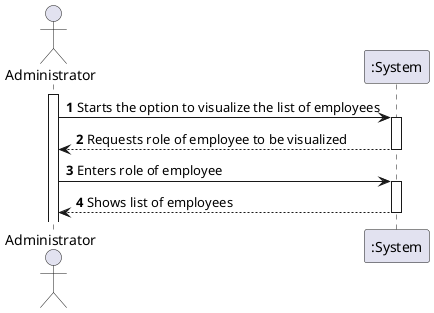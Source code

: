  @startuml
'https://plantuml.com/sequence-diagram

autonumber
actor Administrator
activate Administrator
Administrator -> ":System": Starts the option to visualize the list of employees
activate ":System"
":System" --> Administrator: Requests role of employee to be visualized
deactivate ":System"
Administrator -> ":System": Enters role of employee
activate ":System"
":System" --> Administrator: Shows list of employees
deactivate ":System"
@enduml